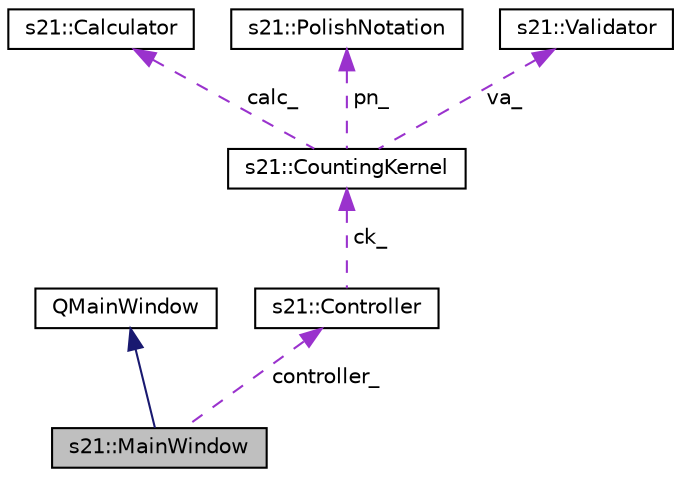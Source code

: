 digraph "s21::MainWindow"
{
 // LATEX_PDF_SIZE
  edge [fontname="Helvetica",fontsize="10",labelfontname="Helvetica",labelfontsize="10"];
  node [fontname="Helvetica",fontsize="10",shape=record];
  Node1 [label="s21::MainWindow",height=0.2,width=0.4,color="black", fillcolor="grey75", style="filled", fontcolor="black",tooltip="The base class of the view."];
  Node2 -> Node1 [dir="back",color="midnightblue",fontsize="10",style="solid",fontname="Helvetica"];
  Node2 [label="QMainWindow",height=0.2,width=0.4,color="black", fillcolor="white", style="filled",tooltip=" "];
  Node3 -> Node1 [dir="back",color="darkorchid3",fontsize="10",style="dashed",label=" controller_" ,fontname="Helvetica"];
  Node3 [label="s21::Controller",height=0.2,width=0.4,color="black", fillcolor="white", style="filled",URL="$classs21_1_1Controller.html",tooltip="The base class of the controller."];
  Node4 -> Node3 [dir="back",color="darkorchid3",fontsize="10",style="dashed",label=" ck_" ,fontname="Helvetica"];
  Node4 [label="s21::CountingKernel",height=0.2,width=0.4,color="black", fillcolor="white", style="filled",URL="$classs21_1_1CountingKernel.html",tooltip="The base class of the model."];
  Node5 -> Node4 [dir="back",color="darkorchid3",fontsize="10",style="dashed",label=" calc_" ,fontname="Helvetica"];
  Node5 [label="s21::Calculator",height=0.2,width=0.4,color="black", fillcolor="white", style="filled",URL="$classs21_1_1Calculator.html",tooltip="Support class of the model."];
  Node6 -> Node4 [dir="back",color="darkorchid3",fontsize="10",style="dashed",label=" pn_" ,fontname="Helvetica"];
  Node6 [label="s21::PolishNotation",height=0.2,width=0.4,color="black", fillcolor="white", style="filled",URL="$classs21_1_1PolishNotation.html",tooltip="Support class of the model."];
  Node7 -> Node4 [dir="back",color="darkorchid3",fontsize="10",style="dashed",label=" va_" ,fontname="Helvetica"];
  Node7 [label="s21::Validator",height=0.2,width=0.4,color="black", fillcolor="white", style="filled",URL="$classs21_1_1Validator.html",tooltip="Support class of the model."];
}
